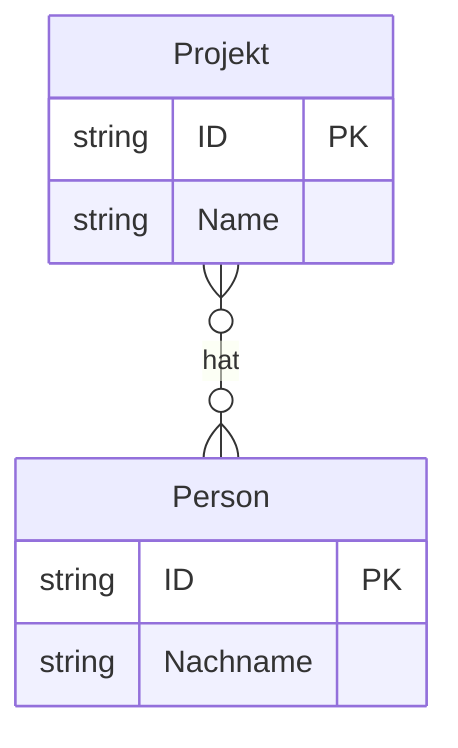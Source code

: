 erDiagram

    Projekt {
        string ID PK
        string Name
    }

    Person {
        string ID PK
        string Nachname
    }

    Projekt }o--o{ Person : hat